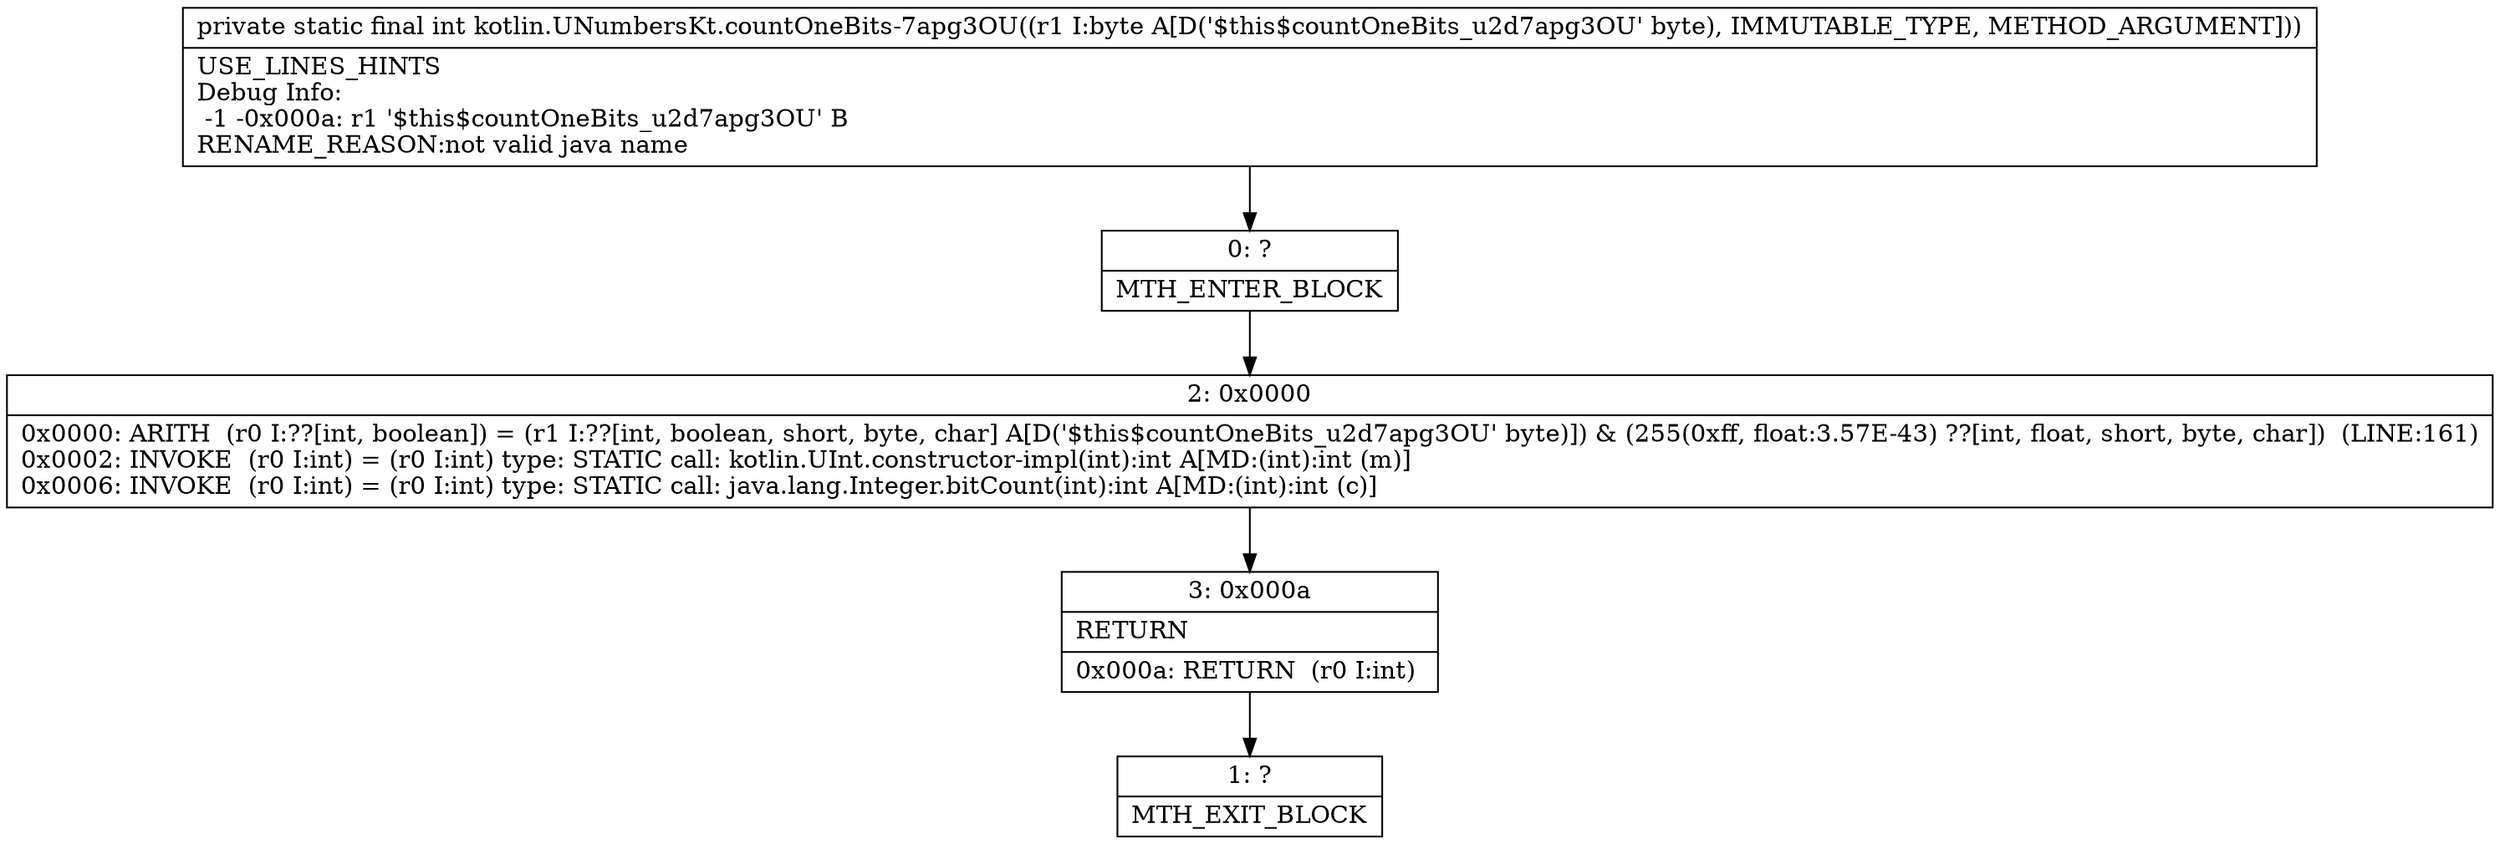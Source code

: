 digraph "CFG forkotlin.UNumbersKt.countOneBits\-7apg3OU(B)I" {
Node_0 [shape=record,label="{0\:\ ?|MTH_ENTER_BLOCK\l}"];
Node_2 [shape=record,label="{2\:\ 0x0000|0x0000: ARITH  (r0 I:??[int, boolean]) = (r1 I:??[int, boolean, short, byte, char] A[D('$this$countOneBits_u2d7apg3OU' byte)]) & (255(0xff, float:3.57E\-43) ??[int, float, short, byte, char])  (LINE:161)\l0x0002: INVOKE  (r0 I:int) = (r0 I:int) type: STATIC call: kotlin.UInt.constructor\-impl(int):int A[MD:(int):int (m)]\l0x0006: INVOKE  (r0 I:int) = (r0 I:int) type: STATIC call: java.lang.Integer.bitCount(int):int A[MD:(int):int (c)]\l}"];
Node_3 [shape=record,label="{3\:\ 0x000a|RETURN\l|0x000a: RETURN  (r0 I:int) \l}"];
Node_1 [shape=record,label="{1\:\ ?|MTH_EXIT_BLOCK\l}"];
MethodNode[shape=record,label="{private static final int kotlin.UNumbersKt.countOneBits\-7apg3OU((r1 I:byte A[D('$this$countOneBits_u2d7apg3OU' byte), IMMUTABLE_TYPE, METHOD_ARGUMENT]))  | USE_LINES_HINTS\lDebug Info:\l  \-1 \-0x000a: r1 '$this$countOneBits_u2d7apg3OU' B\lRENAME_REASON:not valid java name\l}"];
MethodNode -> Node_0;Node_0 -> Node_2;
Node_2 -> Node_3;
Node_3 -> Node_1;
}

